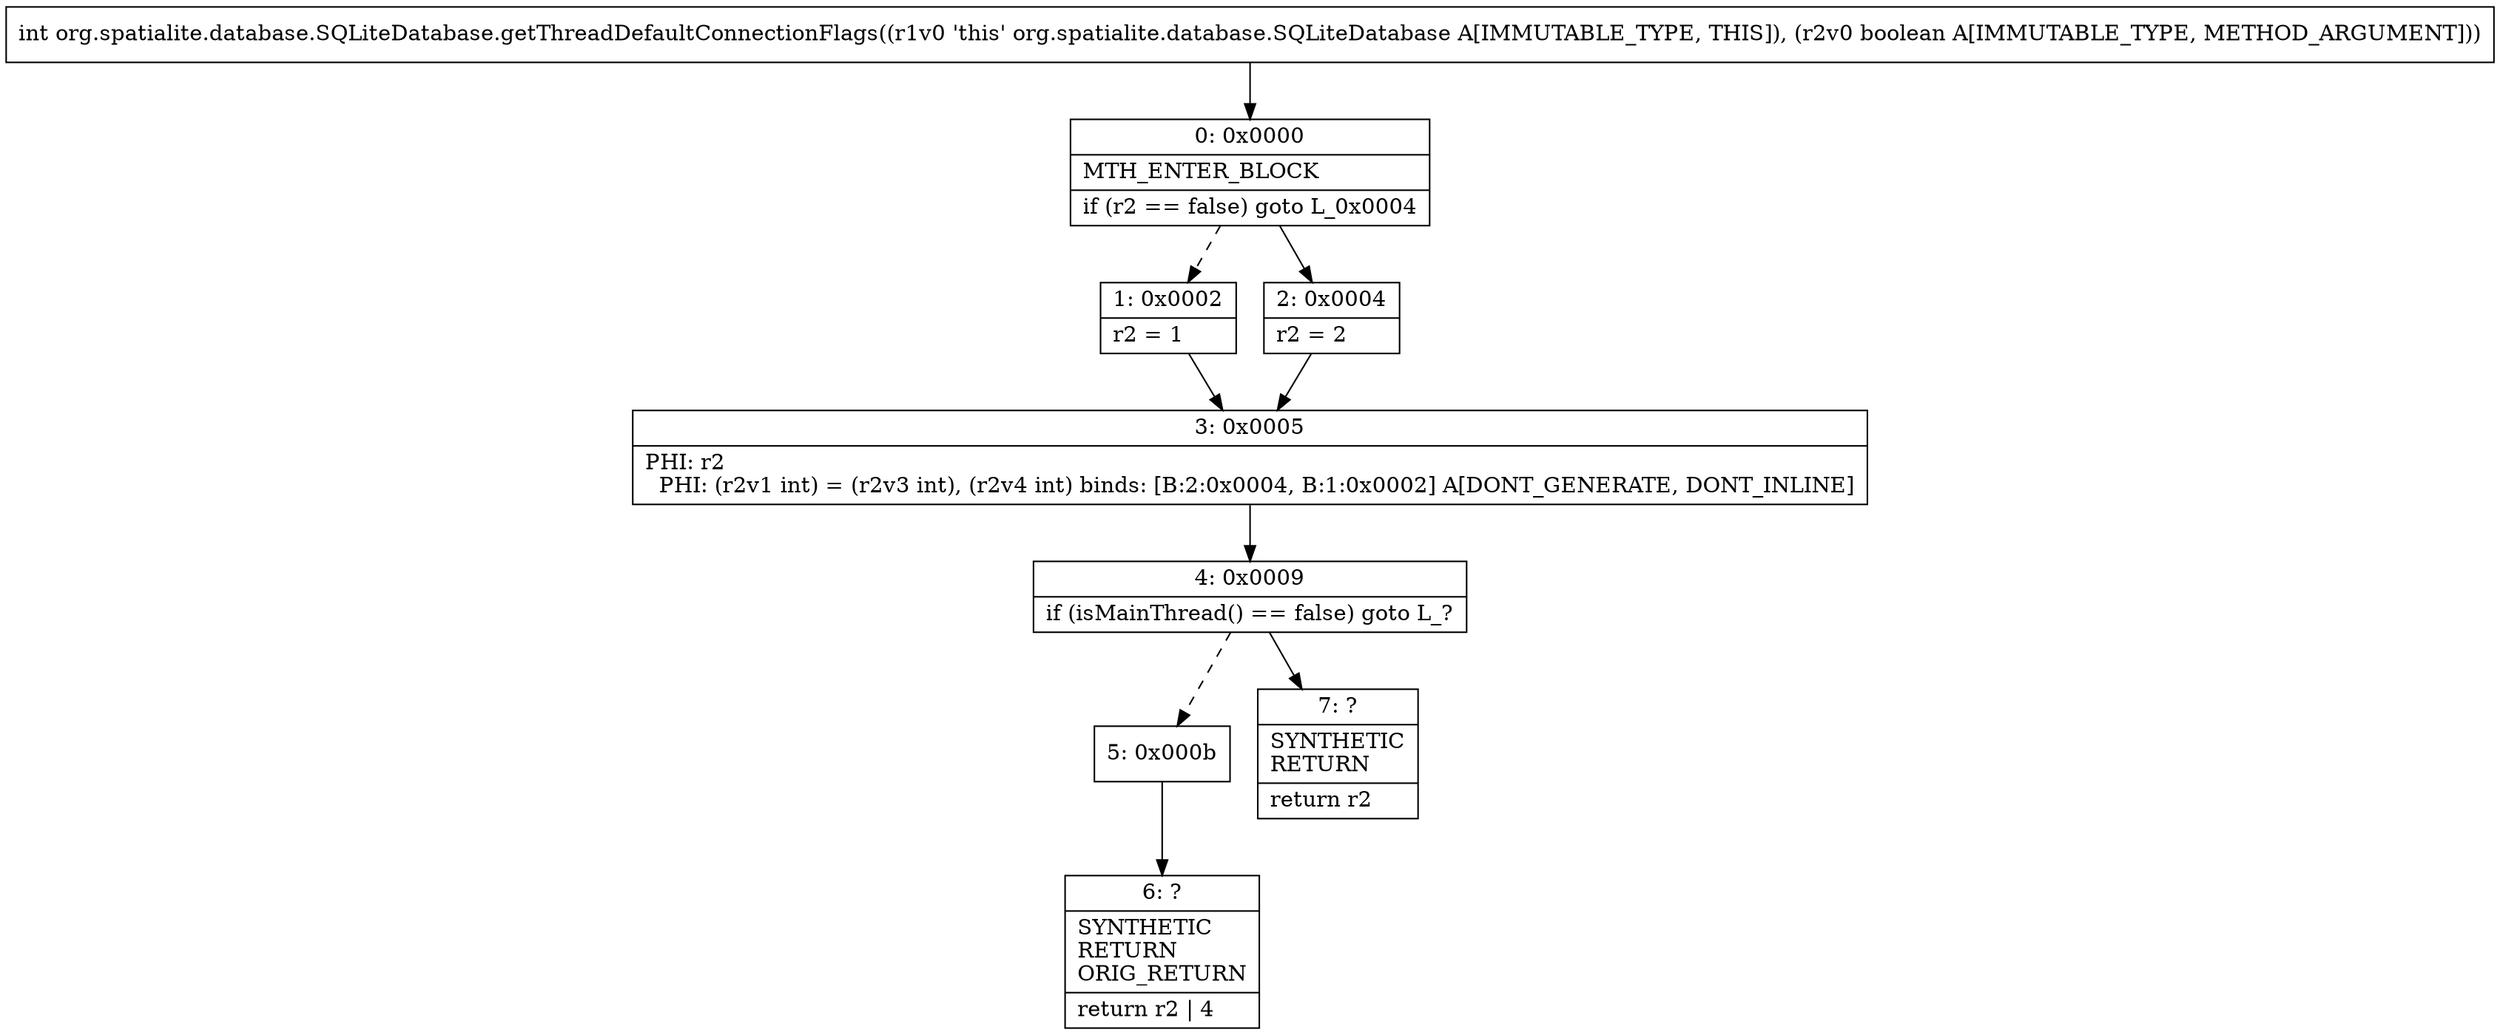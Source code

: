 digraph "CFG fororg.spatialite.database.SQLiteDatabase.getThreadDefaultConnectionFlags(Z)I" {
Node_0 [shape=record,label="{0\:\ 0x0000|MTH_ENTER_BLOCK\l|if (r2 == false) goto L_0x0004\l}"];
Node_1 [shape=record,label="{1\:\ 0x0002|r2 = 1\l}"];
Node_2 [shape=record,label="{2\:\ 0x0004|r2 = 2\l}"];
Node_3 [shape=record,label="{3\:\ 0x0005|PHI: r2 \l  PHI: (r2v1 int) = (r2v3 int), (r2v4 int) binds: [B:2:0x0004, B:1:0x0002] A[DONT_GENERATE, DONT_INLINE]\l}"];
Node_4 [shape=record,label="{4\:\ 0x0009|if (isMainThread() == false) goto L_?\l}"];
Node_5 [shape=record,label="{5\:\ 0x000b}"];
Node_6 [shape=record,label="{6\:\ ?|SYNTHETIC\lRETURN\lORIG_RETURN\l|return r2 \| 4\l}"];
Node_7 [shape=record,label="{7\:\ ?|SYNTHETIC\lRETURN\l|return r2\l}"];
MethodNode[shape=record,label="{int org.spatialite.database.SQLiteDatabase.getThreadDefaultConnectionFlags((r1v0 'this' org.spatialite.database.SQLiteDatabase A[IMMUTABLE_TYPE, THIS]), (r2v0 boolean A[IMMUTABLE_TYPE, METHOD_ARGUMENT])) }"];
MethodNode -> Node_0;
Node_0 -> Node_1[style=dashed];
Node_0 -> Node_2;
Node_1 -> Node_3;
Node_2 -> Node_3;
Node_3 -> Node_4;
Node_4 -> Node_5[style=dashed];
Node_4 -> Node_7;
Node_5 -> Node_6;
}

